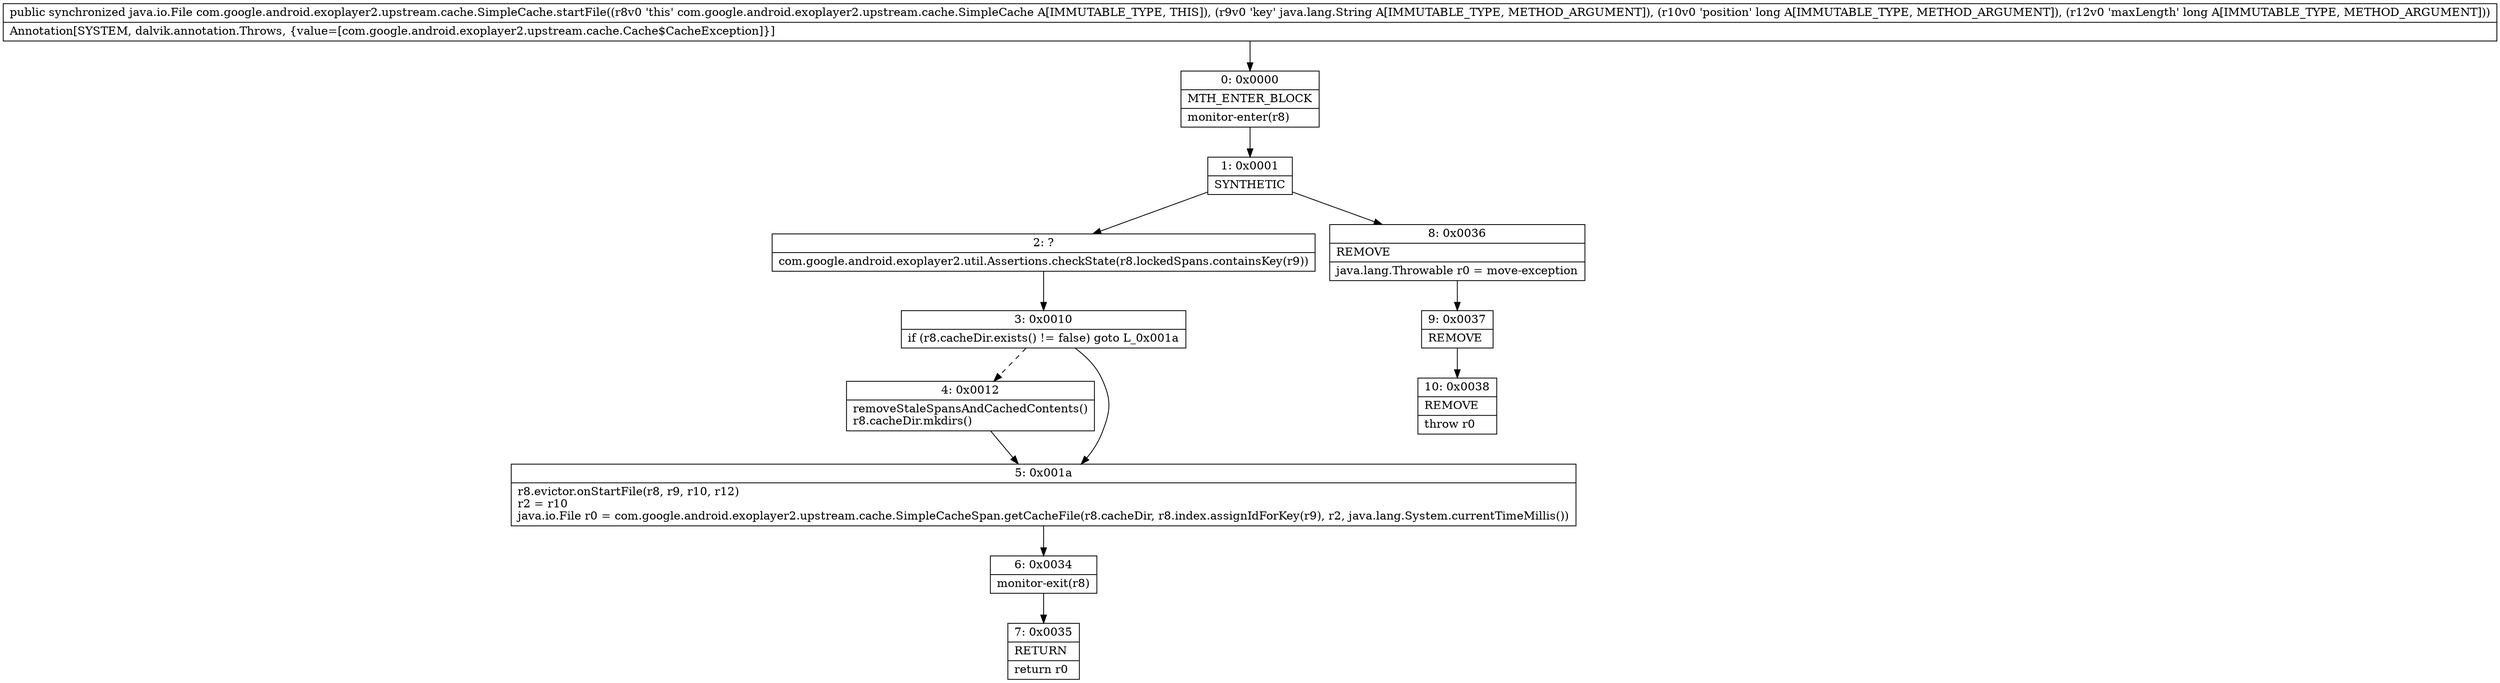 digraph "CFG forcom.google.android.exoplayer2.upstream.cache.SimpleCache.startFile(Ljava\/lang\/String;JJ)Ljava\/io\/File;" {
Node_0 [shape=record,label="{0\:\ 0x0000|MTH_ENTER_BLOCK\l|monitor\-enter(r8)\l}"];
Node_1 [shape=record,label="{1\:\ 0x0001|SYNTHETIC\l}"];
Node_2 [shape=record,label="{2\:\ ?|com.google.android.exoplayer2.util.Assertions.checkState(r8.lockedSpans.containsKey(r9))\l}"];
Node_3 [shape=record,label="{3\:\ 0x0010|if (r8.cacheDir.exists() != false) goto L_0x001a\l}"];
Node_4 [shape=record,label="{4\:\ 0x0012|removeStaleSpansAndCachedContents()\lr8.cacheDir.mkdirs()\l}"];
Node_5 [shape=record,label="{5\:\ 0x001a|r8.evictor.onStartFile(r8, r9, r10, r12)\lr2 = r10\ljava.io.File r0 = com.google.android.exoplayer2.upstream.cache.SimpleCacheSpan.getCacheFile(r8.cacheDir, r8.index.assignIdForKey(r9), r2, java.lang.System.currentTimeMillis())\l}"];
Node_6 [shape=record,label="{6\:\ 0x0034|monitor\-exit(r8)\l}"];
Node_7 [shape=record,label="{7\:\ 0x0035|RETURN\l|return r0\l}"];
Node_8 [shape=record,label="{8\:\ 0x0036|REMOVE\l|java.lang.Throwable r0 = move\-exception\l}"];
Node_9 [shape=record,label="{9\:\ 0x0037|REMOVE\l}"];
Node_10 [shape=record,label="{10\:\ 0x0038|REMOVE\l|throw r0\l}"];
MethodNode[shape=record,label="{public synchronized java.io.File com.google.android.exoplayer2.upstream.cache.SimpleCache.startFile((r8v0 'this' com.google.android.exoplayer2.upstream.cache.SimpleCache A[IMMUTABLE_TYPE, THIS]), (r9v0 'key' java.lang.String A[IMMUTABLE_TYPE, METHOD_ARGUMENT]), (r10v0 'position' long A[IMMUTABLE_TYPE, METHOD_ARGUMENT]), (r12v0 'maxLength' long A[IMMUTABLE_TYPE, METHOD_ARGUMENT]))  | Annotation[SYSTEM, dalvik.annotation.Throws, \{value=[com.google.android.exoplayer2.upstream.cache.Cache$CacheException]\}]\l}"];
MethodNode -> Node_0;
Node_0 -> Node_1;
Node_1 -> Node_2;
Node_1 -> Node_8;
Node_2 -> Node_3;
Node_3 -> Node_4[style=dashed];
Node_3 -> Node_5;
Node_4 -> Node_5;
Node_5 -> Node_6;
Node_6 -> Node_7;
Node_8 -> Node_9;
Node_9 -> Node_10;
}


